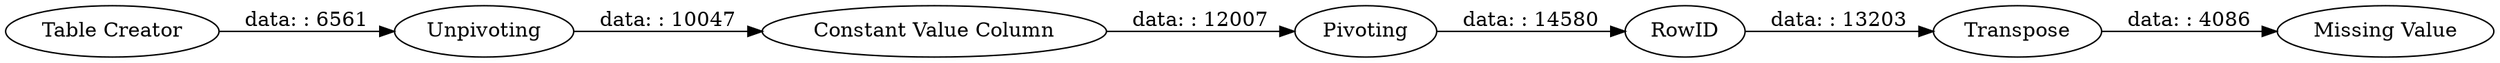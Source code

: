 digraph {
	"-2085510215223418769_38" [label=Unpivoting]
	"-2085510215223418769_60" [label=Pivoting]
	"-2085510215223418769_61" [label="Constant Value Column"]
	"-2085510215223418769_63" [label=Transpose]
	"-2085510215223418769_62" [label=RowID]
	"-2085510215223418769_37" [label="Table Creator"]
	"-2085510215223418769_64" [label="Missing Value"]
	"-2085510215223418769_62" -> "-2085510215223418769_63" [label="data: : 13203"]
	"-2085510215223418769_63" -> "-2085510215223418769_64" [label="data: : 4086"]
	"-2085510215223418769_37" -> "-2085510215223418769_38" [label="data: : 6561"]
	"-2085510215223418769_38" -> "-2085510215223418769_61" [label="data: : 10047"]
	"-2085510215223418769_61" -> "-2085510215223418769_60" [label="data: : 12007"]
	"-2085510215223418769_60" -> "-2085510215223418769_62" [label="data: : 14580"]
	rankdir=LR
}
